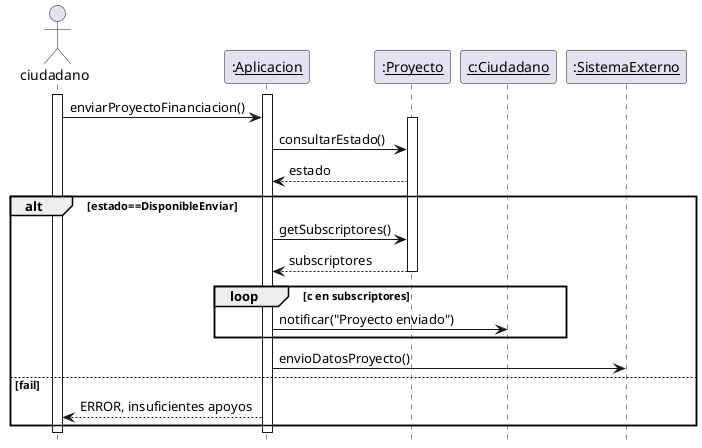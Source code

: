 @startuml sequence_enviar_proyecto
hide footbox
Actor ciudadano
participant ":__Aplicacion__" as A
participant ":__Proyecto__" as P
participant "__c:Ciudadano__" as ciu
participant ":__SistemaExterno__" as S

activate ciudadano
activate A
ciudadano->A: enviarProyectoFinanciacion()
activate P
A->P: consultarEstado()
P-->A: estado


alt estado==DisponibleEnviar
    A->P: getSubscriptores()
    P-->A: subscriptores
    deactivate P


    loop c en subscriptores
        A->ciu : notificar("Proyecto enviado")
    end
    A->S: envioDatosProyecto()
else fail
    A-->ciudadano: ERROR, insuficientes apoyos
end

deactivate A
deactivate ciudadano



@enduml